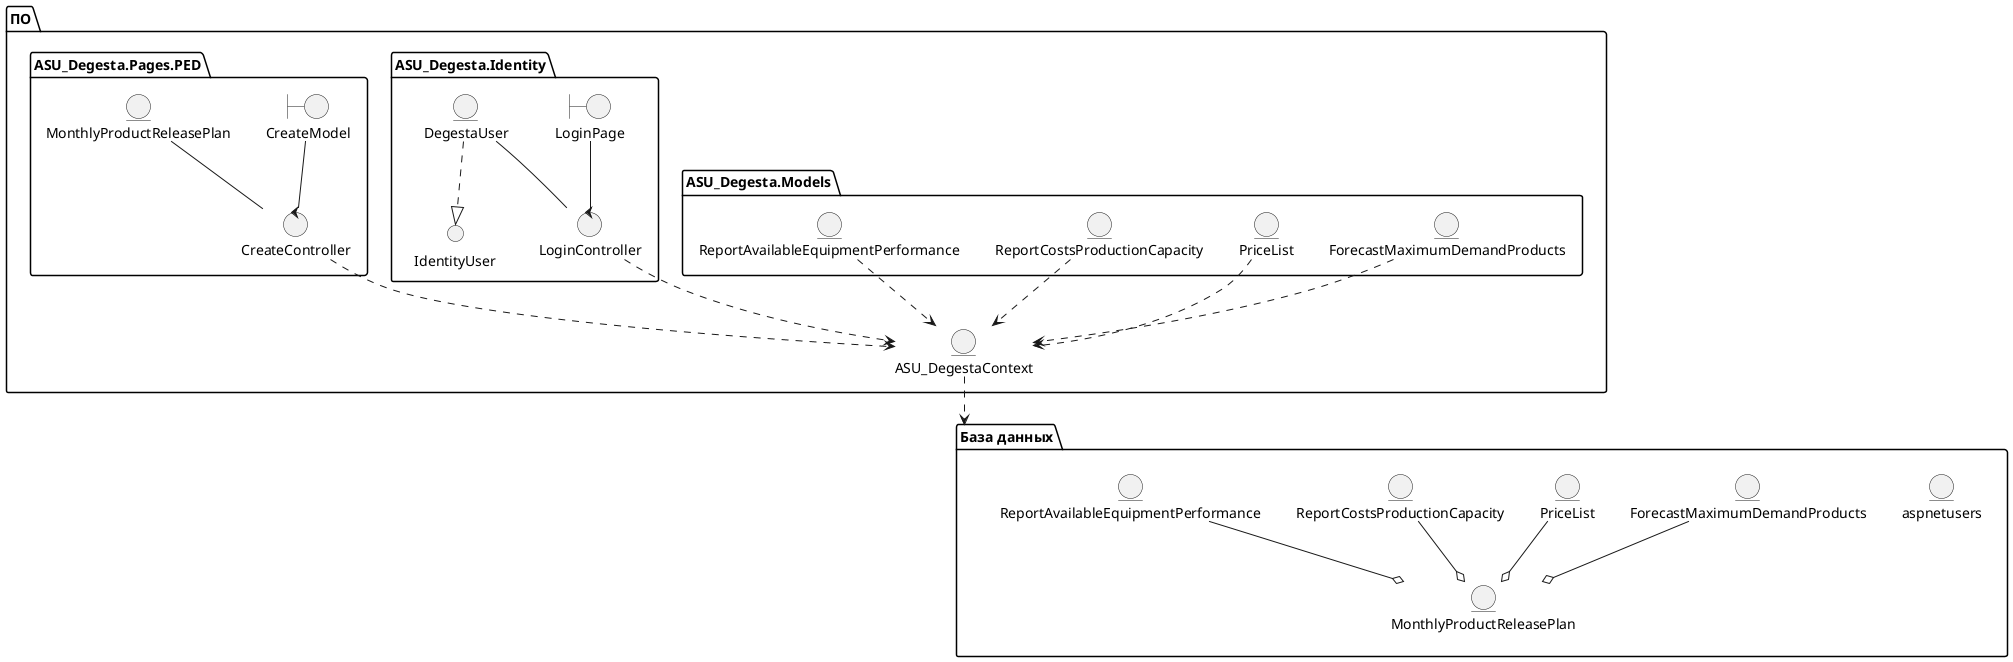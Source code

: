 ﻿@startuml
'https://plantuml.com/deployment-diagram

'label label

package "База данных" as bd{
entity aspnetusers
entity MonthlyProductReleasePlan as main
entity ForecastMaximumDemandProducts as doc1
entity PriceList as doc2
entity ReportCostsProductionCapacity as doc3
entity ReportAvailableEquipmentPerformance as doc4

doc1 --o main
doc2 --o main
doc3 --o main
doc4 --o main

}
package "ПО"{

entity ASU_DegestaContext as context
package ASU_Degesta.Models{

entity ForecastMaximumDemandProducts as doc1M
entity PriceList as doc2M
entity ReportCostsProductionCapacity as doc3M
entity ReportAvailableEquipmentPerformance as doc4M

}
package ASU_Degesta.Identity{
boundary LoginPage
control LoginController
entity DegestaUser as User
interface IdentityUser as IUser
LoginPage -- LoginController
User -- LoginController
User -.|> IUser
}
package ASU_Degesta.Pages.PED{
boundary CreateModel
control CreateController
entity MonthlyProductReleasePlan as mainM
CreateController -.> context
LoginController -.> context
doc1M -.> context
doc2M -.> context
doc3M -.> context
doc4M -.> context
mainM -- CreateController
CreateModel -- CreateController

}

}
context -.> bd

@enduml